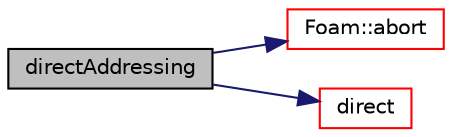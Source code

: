 digraph "directAddressing"
{
  bgcolor="transparent";
  edge [fontname="Helvetica",fontsize="10",labelfontname="Helvetica",labelfontsize="10"];
  node [fontname="Helvetica",fontsize="10",shape=record];
  rankdir="LR";
  Node68 [label="directAddressing",height=0.2,width=0.4,color="black", fillcolor="grey75", style="filled", fontcolor="black"];
  Node68 -> Node69 [color="midnightblue",fontsize="10",style="solid",fontname="Helvetica"];
  Node69 [label="Foam::abort",height=0.2,width=0.4,color="red",URL="$a21851.html#a447107a607d03e417307c203fa5fb44b"];
  Node68 -> Node114 [color="midnightblue",fontsize="10",style="solid",fontname="Helvetica"];
  Node114 [label="direct",height=0.2,width=0.4,color="red",URL="$a23609.html#ae76ee987311e5a64ff3eb5857c82a76a",tooltip="Is the mapping direct. "];
}
